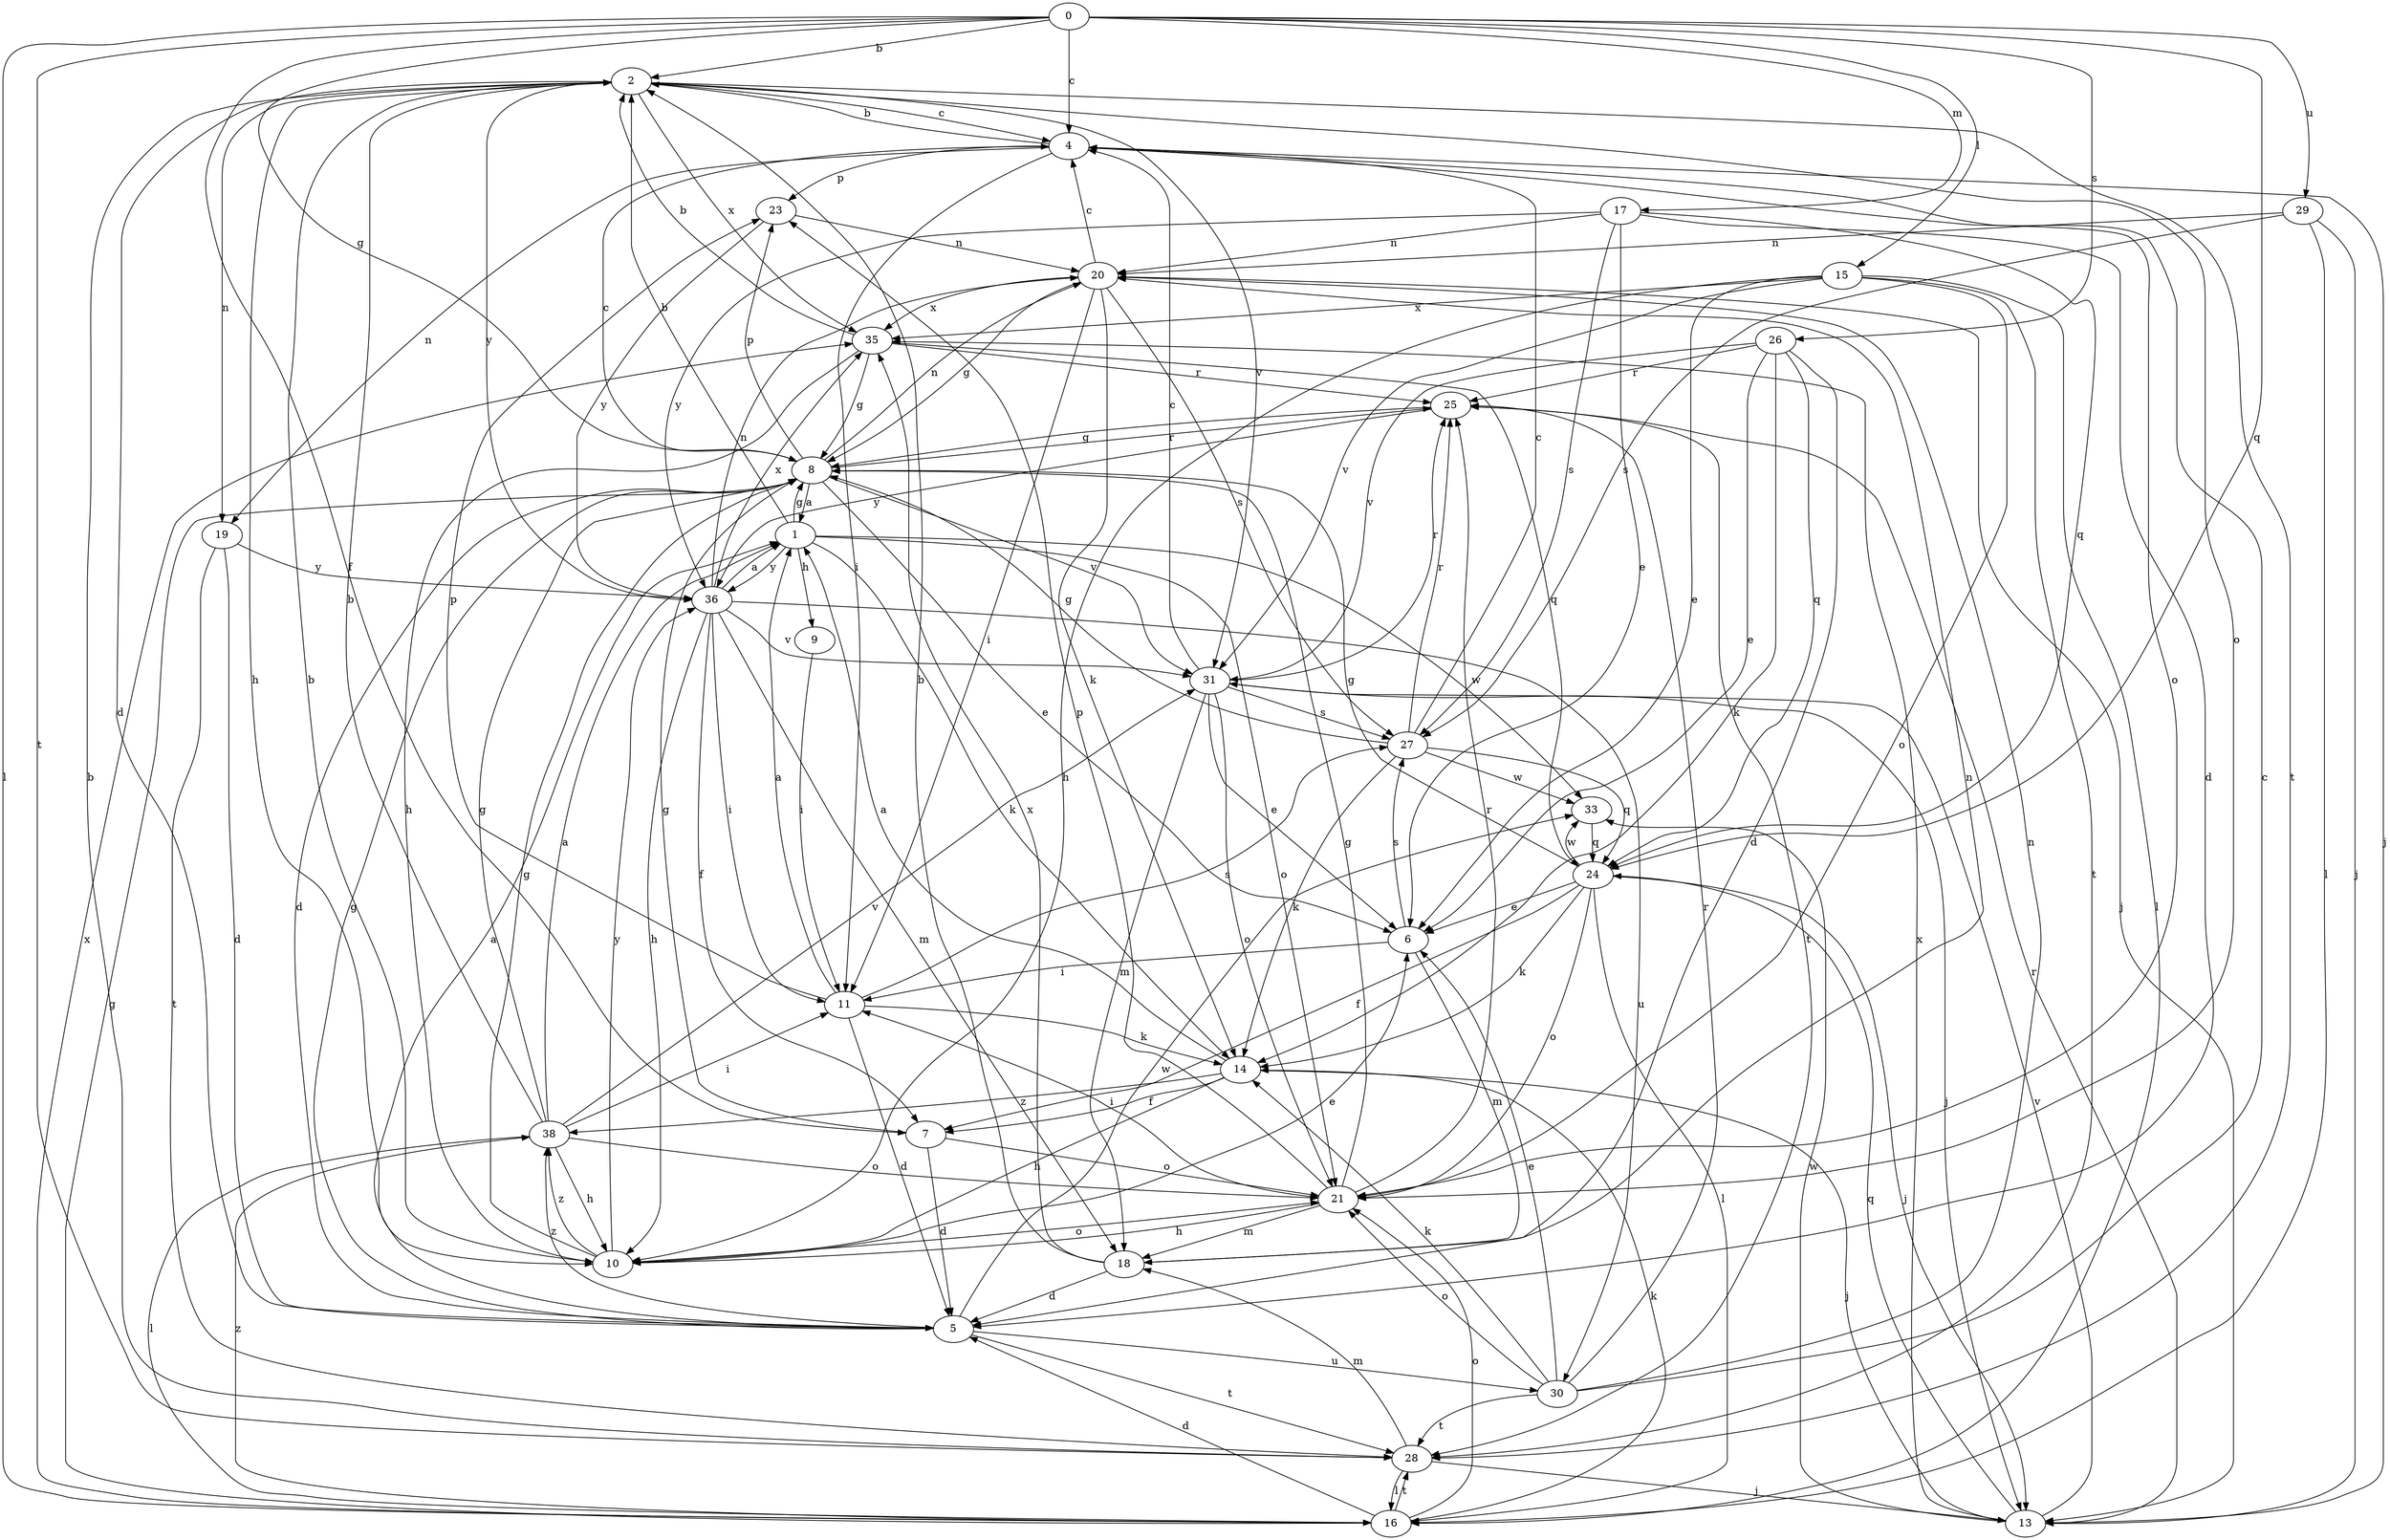 strict digraph  {
0;
1;
2;
4;
5;
6;
7;
8;
9;
10;
11;
13;
14;
15;
16;
17;
18;
19;
20;
21;
23;
24;
25;
26;
27;
28;
29;
30;
31;
33;
35;
36;
38;
0 -> 2  [label=b];
0 -> 4  [label=c];
0 -> 7  [label=f];
0 -> 8  [label=g];
0 -> 15  [label=l];
0 -> 16  [label=l];
0 -> 17  [label=m];
0 -> 24  [label=q];
0 -> 26  [label=s];
0 -> 28  [label=t];
0 -> 29  [label=u];
1 -> 2  [label=b];
1 -> 8  [label=g];
1 -> 9  [label=h];
1 -> 14  [label=k];
1 -> 21  [label=o];
1 -> 33  [label=w];
1 -> 36  [label=y];
2 -> 4  [label=c];
2 -> 5  [label=d];
2 -> 10  [label=h];
2 -> 19  [label=n];
2 -> 21  [label=o];
2 -> 28  [label=t];
2 -> 31  [label=v];
2 -> 35  [label=x];
2 -> 36  [label=y];
4 -> 2  [label=b];
4 -> 11  [label=i];
4 -> 13  [label=j];
4 -> 19  [label=n];
4 -> 21  [label=o];
4 -> 23  [label=p];
5 -> 1  [label=a];
5 -> 8  [label=g];
5 -> 28  [label=t];
5 -> 30  [label=u];
5 -> 33  [label=w];
5 -> 38  [label=z];
6 -> 11  [label=i];
6 -> 18  [label=m];
6 -> 27  [label=s];
7 -> 5  [label=d];
7 -> 8  [label=g];
7 -> 21  [label=o];
8 -> 1  [label=a];
8 -> 4  [label=c];
8 -> 5  [label=d];
8 -> 6  [label=e];
8 -> 20  [label=n];
8 -> 23  [label=p];
8 -> 25  [label=r];
8 -> 31  [label=v];
9 -> 11  [label=i];
10 -> 2  [label=b];
10 -> 6  [label=e];
10 -> 8  [label=g];
10 -> 21  [label=o];
10 -> 36  [label=y];
10 -> 38  [label=z];
11 -> 1  [label=a];
11 -> 5  [label=d];
11 -> 14  [label=k];
11 -> 23  [label=p];
11 -> 27  [label=s];
13 -> 24  [label=q];
13 -> 25  [label=r];
13 -> 31  [label=v];
13 -> 33  [label=w];
13 -> 35  [label=x];
14 -> 1  [label=a];
14 -> 7  [label=f];
14 -> 10  [label=h];
14 -> 13  [label=j];
14 -> 38  [label=z];
15 -> 6  [label=e];
15 -> 10  [label=h];
15 -> 16  [label=l];
15 -> 21  [label=o];
15 -> 28  [label=t];
15 -> 31  [label=v];
15 -> 35  [label=x];
16 -> 5  [label=d];
16 -> 8  [label=g];
16 -> 14  [label=k];
16 -> 21  [label=o];
16 -> 28  [label=t];
16 -> 35  [label=x];
16 -> 38  [label=z];
17 -> 5  [label=d];
17 -> 6  [label=e];
17 -> 20  [label=n];
17 -> 24  [label=q];
17 -> 27  [label=s];
17 -> 36  [label=y];
18 -> 2  [label=b];
18 -> 5  [label=d];
18 -> 20  [label=n];
18 -> 35  [label=x];
19 -> 5  [label=d];
19 -> 28  [label=t];
19 -> 36  [label=y];
20 -> 4  [label=c];
20 -> 8  [label=g];
20 -> 11  [label=i];
20 -> 13  [label=j];
20 -> 14  [label=k];
20 -> 27  [label=s];
20 -> 35  [label=x];
21 -> 8  [label=g];
21 -> 10  [label=h];
21 -> 11  [label=i];
21 -> 18  [label=m];
21 -> 23  [label=p];
21 -> 25  [label=r];
23 -> 20  [label=n];
23 -> 36  [label=y];
24 -> 6  [label=e];
24 -> 7  [label=f];
24 -> 8  [label=g];
24 -> 13  [label=j];
24 -> 14  [label=k];
24 -> 16  [label=l];
24 -> 21  [label=o];
24 -> 33  [label=w];
25 -> 8  [label=g];
25 -> 28  [label=t];
25 -> 36  [label=y];
26 -> 5  [label=d];
26 -> 6  [label=e];
26 -> 14  [label=k];
26 -> 24  [label=q];
26 -> 25  [label=r];
26 -> 31  [label=v];
27 -> 4  [label=c];
27 -> 8  [label=g];
27 -> 14  [label=k];
27 -> 24  [label=q];
27 -> 25  [label=r];
27 -> 33  [label=w];
28 -> 2  [label=b];
28 -> 13  [label=j];
28 -> 16  [label=l];
28 -> 18  [label=m];
29 -> 13  [label=j];
29 -> 16  [label=l];
29 -> 20  [label=n];
29 -> 27  [label=s];
30 -> 4  [label=c];
30 -> 6  [label=e];
30 -> 14  [label=k];
30 -> 20  [label=n];
30 -> 21  [label=o];
30 -> 25  [label=r];
30 -> 28  [label=t];
31 -> 4  [label=c];
31 -> 6  [label=e];
31 -> 13  [label=j];
31 -> 18  [label=m];
31 -> 21  [label=o];
31 -> 25  [label=r];
31 -> 27  [label=s];
33 -> 24  [label=q];
35 -> 2  [label=b];
35 -> 8  [label=g];
35 -> 10  [label=h];
35 -> 24  [label=q];
35 -> 25  [label=r];
36 -> 1  [label=a];
36 -> 7  [label=f];
36 -> 10  [label=h];
36 -> 11  [label=i];
36 -> 18  [label=m];
36 -> 20  [label=n];
36 -> 30  [label=u];
36 -> 31  [label=v];
36 -> 35  [label=x];
38 -> 1  [label=a];
38 -> 2  [label=b];
38 -> 8  [label=g];
38 -> 10  [label=h];
38 -> 11  [label=i];
38 -> 16  [label=l];
38 -> 21  [label=o];
38 -> 31  [label=v];
}
